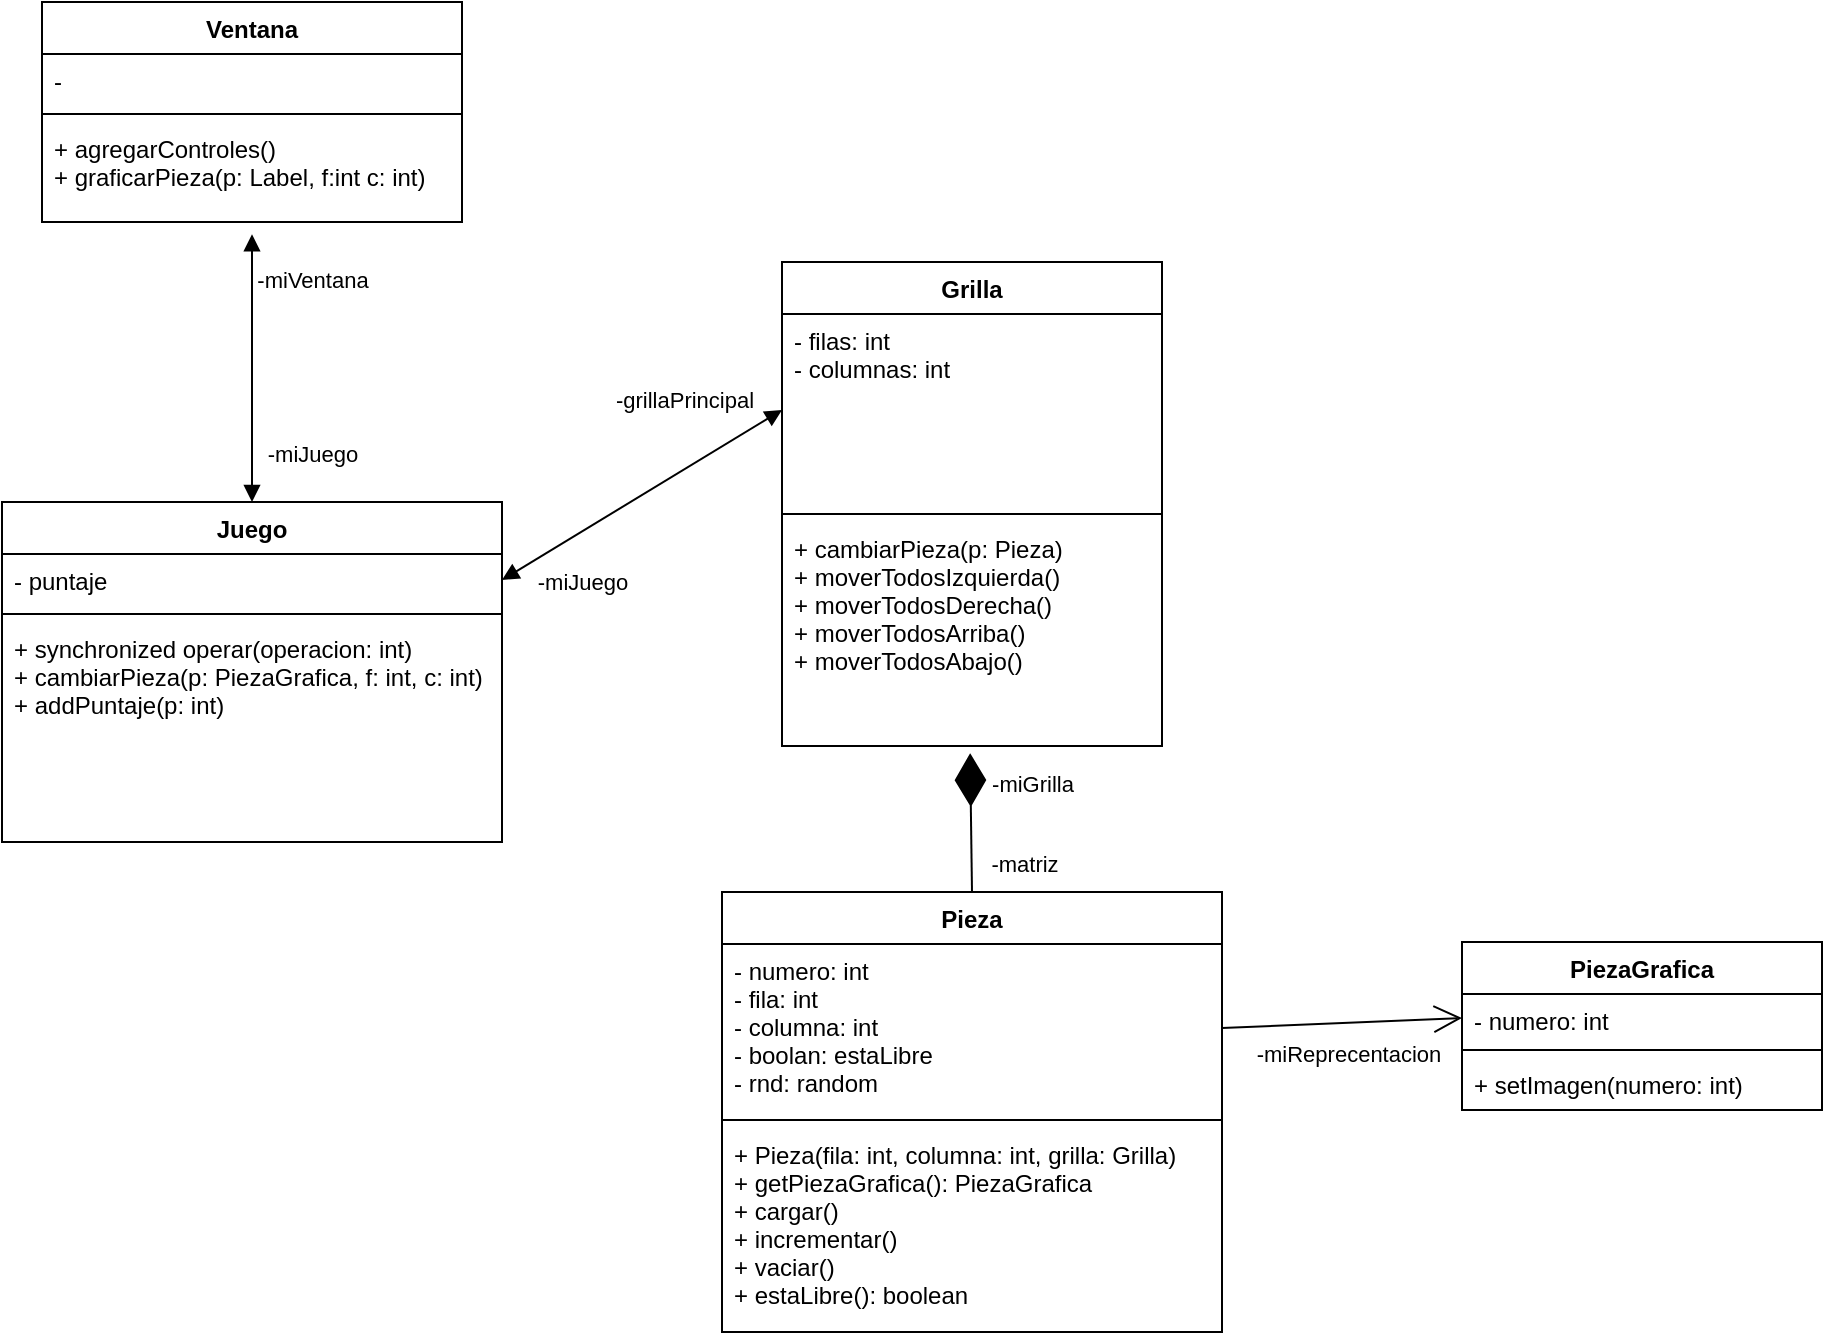 <mxfile version="15.5.2" type="device"><diagram id="C5RBs43oDa-KdzZeNtuy" name="Page-1"><mxGraphModel dx="439" dy="481" grid="1" gridSize="10" guides="1" tooltips="1" connect="1" arrows="1" fold="1" page="1" pageScale="1" pageWidth="827" pageHeight="1169" math="0" shadow="0"><root><mxCell id="WIyWlLk6GJQsqaUBKTNV-0"/><mxCell id="WIyWlLk6GJQsqaUBKTNV-1" parent="WIyWlLk6GJQsqaUBKTNV-0"/><mxCell id="1CvyE3auWk7zarqkNsog-0" value="Juego" style="swimlane;fontStyle=1;align=center;verticalAlign=top;childLayout=stackLayout;horizontal=1;startSize=26;horizontalStack=0;resizeParent=1;resizeParentMax=0;resizeLast=0;collapsible=1;marginBottom=0;" parent="WIyWlLk6GJQsqaUBKTNV-1" vertex="1"><mxGeometry x="90" y="390" width="250" height="170" as="geometry"/></mxCell><mxCell id="1CvyE3auWk7zarqkNsog-1" value="- puntaje" style="text;strokeColor=none;fillColor=none;align=left;verticalAlign=top;spacingLeft=4;spacingRight=4;overflow=hidden;rotatable=0;points=[[0,0.5],[1,0.5]];portConstraint=eastwest;" parent="1CvyE3auWk7zarqkNsog-0" vertex="1"><mxGeometry y="26" width="250" height="26" as="geometry"/></mxCell><mxCell id="1CvyE3auWk7zarqkNsog-2" value="" style="line;strokeWidth=1;fillColor=none;align=left;verticalAlign=middle;spacingTop=-1;spacingLeft=3;spacingRight=3;rotatable=0;labelPosition=right;points=[];portConstraint=eastwest;" parent="1CvyE3auWk7zarqkNsog-0" vertex="1"><mxGeometry y="52" width="250" height="8" as="geometry"/></mxCell><mxCell id="1CvyE3auWk7zarqkNsog-3" value="+ synchronized operar(operacion: int)&#10;+ cambiarPieza(p: PiezaGrafica, f: int, c: int)&#10;+ addPuntaje(p: int)" style="text;strokeColor=none;fillColor=none;align=left;verticalAlign=top;spacingLeft=4;spacingRight=4;overflow=hidden;rotatable=0;points=[[0,0.5],[1,0.5]];portConstraint=eastwest;" parent="1CvyE3auWk7zarqkNsog-0" vertex="1"><mxGeometry y="60" width="250" height="110" as="geometry"/></mxCell><mxCell id="1CvyE3auWk7zarqkNsog-4" value="Ventana" style="swimlane;fontStyle=1;align=center;verticalAlign=top;childLayout=stackLayout;horizontal=1;startSize=26;horizontalStack=0;resizeParent=1;resizeParentMax=0;resizeLast=0;collapsible=1;marginBottom=0;" parent="WIyWlLk6GJQsqaUBKTNV-1" vertex="1"><mxGeometry x="110" y="140" width="210" height="110" as="geometry"/></mxCell><mxCell id="1CvyE3auWk7zarqkNsog-5" value="-" style="text;strokeColor=none;fillColor=none;align=left;verticalAlign=top;spacingLeft=4;spacingRight=4;overflow=hidden;rotatable=0;points=[[0,0.5],[1,0.5]];portConstraint=eastwest;" parent="1CvyE3auWk7zarqkNsog-4" vertex="1"><mxGeometry y="26" width="210" height="26" as="geometry"/></mxCell><mxCell id="1CvyE3auWk7zarqkNsog-6" value="" style="line;strokeWidth=1;fillColor=none;align=left;verticalAlign=middle;spacingTop=-1;spacingLeft=3;spacingRight=3;rotatable=0;labelPosition=right;points=[];portConstraint=eastwest;" parent="1CvyE3auWk7zarqkNsog-4" vertex="1"><mxGeometry y="52" width="210" height="8" as="geometry"/></mxCell><mxCell id="1CvyE3auWk7zarqkNsog-7" value="+ agregarControles()&#10;+ graficarPieza(p: Label, f:int c: int)" style="text;strokeColor=none;fillColor=none;align=left;verticalAlign=top;spacingLeft=4;spacingRight=4;overflow=hidden;rotatable=0;points=[[0,0.5],[1,0.5]];portConstraint=eastwest;" parent="1CvyE3auWk7zarqkNsog-4" vertex="1"><mxGeometry y="60" width="210" height="50" as="geometry"/></mxCell><mxCell id="1CvyE3auWk7zarqkNsog-8" value="Grilla" style="swimlane;fontStyle=1;align=center;verticalAlign=top;childLayout=stackLayout;horizontal=1;startSize=26;horizontalStack=0;resizeParent=1;resizeParentMax=0;resizeLast=0;collapsible=1;marginBottom=0;" parent="WIyWlLk6GJQsqaUBKTNV-1" vertex="1"><mxGeometry x="480" y="270" width="190" height="242" as="geometry"/></mxCell><mxCell id="1CvyE3auWk7zarqkNsog-9" value="- filas: int&#10;- columnas: int" style="text;strokeColor=none;fillColor=none;align=left;verticalAlign=top;spacingLeft=4;spacingRight=4;overflow=hidden;rotatable=0;points=[[0,0.5],[1,0.5]];portConstraint=eastwest;" parent="1CvyE3auWk7zarqkNsog-8" vertex="1"><mxGeometry y="26" width="190" height="96" as="geometry"/></mxCell><mxCell id="1CvyE3auWk7zarqkNsog-10" value="" style="line;strokeWidth=1;fillColor=none;align=left;verticalAlign=middle;spacingTop=-1;spacingLeft=3;spacingRight=3;rotatable=0;labelPosition=right;points=[];portConstraint=eastwest;" parent="1CvyE3auWk7zarqkNsog-8" vertex="1"><mxGeometry y="122" width="190" height="8" as="geometry"/></mxCell><mxCell id="1CvyE3auWk7zarqkNsog-11" value="+ cambiarPieza(p: Pieza)&#10;+ moverTodosIzquierda()&#10;+ moverTodosDerecha()&#10;+ moverTodosArriba()&#10;+ moverTodosAbajo()" style="text;strokeColor=none;fillColor=none;align=left;verticalAlign=top;spacingLeft=4;spacingRight=4;overflow=hidden;rotatable=0;points=[[0,0.5],[1,0.5]];portConstraint=eastwest;" parent="1CvyE3auWk7zarqkNsog-8" vertex="1"><mxGeometry y="130" width="190" height="112" as="geometry"/></mxCell><mxCell id="1CvyE3auWk7zarqkNsog-19" value="" style="endArrow=block;startArrow=block;endFill=1;startFill=1;html=1;rounded=0;entryX=0.5;entryY=1.122;entryDx=0;entryDy=0;entryPerimeter=0;exitX=0.5;exitY=0;exitDx=0;exitDy=0;" parent="WIyWlLk6GJQsqaUBKTNV-1" source="1CvyE3auWk7zarqkNsog-0" target="1CvyE3auWk7zarqkNsog-7" edge="1"><mxGeometry width="160" relative="1" as="geometry"><mxPoint x="505" y="390" as="sourcePoint"/><mxPoint x="665" y="390" as="targetPoint"/></mxGeometry></mxCell><mxCell id="1CvyE3auWk7zarqkNsog-21" value="-miVentana" style="edgeLabel;html=1;align=center;verticalAlign=middle;resizable=0;points=[];" parent="1CvyE3auWk7zarqkNsog-19" vertex="1" connectable="0"><mxGeometry x="0.658" relative="1" as="geometry"><mxPoint x="30" as="offset"/></mxGeometry></mxCell><mxCell id="1CvyE3auWk7zarqkNsog-22" value="-miJuego" style="edgeLabel;html=1;align=center;verticalAlign=middle;resizable=0;points=[];" parent="1CvyE3auWk7zarqkNsog-19" vertex="1" connectable="0"><mxGeometry x="-0.535" relative="1" as="geometry"><mxPoint x="30" y="7" as="offset"/></mxGeometry></mxCell><mxCell id="1CvyE3auWk7zarqkNsog-20" value="" style="endArrow=block;startArrow=block;endFill=1;startFill=1;html=1;rounded=0;exitX=1;exitY=0.5;exitDx=0;exitDy=0;entryX=0;entryY=0.5;entryDx=0;entryDy=0;" parent="WIyWlLk6GJQsqaUBKTNV-1" source="1CvyE3auWk7zarqkNsog-1" target="1CvyE3auWk7zarqkNsog-9" edge="1"><mxGeometry width="160" relative="1" as="geometry"><mxPoint x="480" y="360" as="sourcePoint"/><mxPoint x="640" y="360" as="targetPoint"/></mxGeometry></mxCell><mxCell id="1CvyE3auWk7zarqkNsog-23" value="-miJuego" style="edgeLabel;html=1;align=center;verticalAlign=middle;resizable=0;points=[];" parent="1CvyE3auWk7zarqkNsog-20" vertex="1" connectable="0"><mxGeometry x="-0.718" y="1" relative="1" as="geometry"><mxPoint x="21" y="14" as="offset"/></mxGeometry></mxCell><mxCell id="1CvyE3auWk7zarqkNsog-24" value="-grillaPrincipal" style="edgeLabel;html=1;align=center;verticalAlign=middle;resizable=0;points=[];" parent="1CvyE3auWk7zarqkNsog-20" vertex="1" connectable="0"><mxGeometry x="0.659" y="-2" relative="1" as="geometry"><mxPoint x="-27" y="-21" as="offset"/></mxGeometry></mxCell><mxCell id="1CvyE3auWk7zarqkNsog-25" value="Pieza" style="swimlane;fontStyle=1;align=center;verticalAlign=top;childLayout=stackLayout;horizontal=1;startSize=26;horizontalStack=0;resizeParent=1;resizeParentMax=0;resizeLast=0;collapsible=1;marginBottom=0;" parent="WIyWlLk6GJQsqaUBKTNV-1" vertex="1"><mxGeometry x="450" y="585" width="250" height="220" as="geometry"/></mxCell><mxCell id="1CvyE3auWk7zarqkNsog-26" value="- numero: int&#10;- fila: int&#10;- columna: int&#10;- boolan: estaLibre&#10;- rnd: random" style="text;strokeColor=none;fillColor=none;align=left;verticalAlign=top;spacingLeft=4;spacingRight=4;overflow=hidden;rotatable=0;points=[[0,0.5],[1,0.5]];portConstraint=eastwest;" parent="1CvyE3auWk7zarqkNsog-25" vertex="1"><mxGeometry y="26" width="250" height="84" as="geometry"/></mxCell><mxCell id="1CvyE3auWk7zarqkNsog-27" value="" style="line;strokeWidth=1;fillColor=none;align=left;verticalAlign=middle;spacingTop=-1;spacingLeft=3;spacingRight=3;rotatable=0;labelPosition=right;points=[];portConstraint=eastwest;" parent="1CvyE3auWk7zarqkNsog-25" vertex="1"><mxGeometry y="110" width="250" height="8" as="geometry"/></mxCell><mxCell id="1CvyE3auWk7zarqkNsog-28" value="+ Pieza(fila: int, columna: int, grilla: Grilla)&#10;+ getPiezaGrafica(): PiezaGrafica&#10;+ cargar()&#10;+ incrementar()&#10;+ vaciar()&#10;+ estaLibre(): boolean" style="text;strokeColor=none;fillColor=none;align=left;verticalAlign=top;spacingLeft=4;spacingRight=4;overflow=hidden;rotatable=0;points=[[0,0.5],[1,0.5]];portConstraint=eastwest;" parent="1CvyE3auWk7zarqkNsog-25" vertex="1"><mxGeometry y="118" width="250" height="102" as="geometry"/></mxCell><mxCell id="1CvyE3auWk7zarqkNsog-43" value="PiezaGrafica" style="swimlane;fontStyle=1;align=center;verticalAlign=top;childLayout=stackLayout;horizontal=1;startSize=26;horizontalStack=0;resizeParent=1;resizeParentMax=0;resizeLast=0;collapsible=1;marginBottom=0;" parent="WIyWlLk6GJQsqaUBKTNV-1" vertex="1"><mxGeometry x="820" y="610" width="180" height="84" as="geometry"/></mxCell><mxCell id="1CvyE3auWk7zarqkNsog-44" value="- numero: int" style="text;strokeColor=none;fillColor=none;align=left;verticalAlign=top;spacingLeft=4;spacingRight=4;overflow=hidden;rotatable=0;points=[[0,0.5],[1,0.5]];portConstraint=eastwest;" parent="1CvyE3auWk7zarqkNsog-43" vertex="1"><mxGeometry y="26" width="180" height="24" as="geometry"/></mxCell><mxCell id="1CvyE3auWk7zarqkNsog-45" value="" style="line;strokeWidth=1;fillColor=none;align=left;verticalAlign=middle;spacingTop=-1;spacingLeft=3;spacingRight=3;rotatable=0;labelPosition=right;points=[];portConstraint=eastwest;" parent="1CvyE3auWk7zarqkNsog-43" vertex="1"><mxGeometry y="50" width="180" height="8" as="geometry"/></mxCell><mxCell id="1CvyE3auWk7zarqkNsog-46" value="+ setImagen(numero: int)" style="text;strokeColor=none;fillColor=none;align=left;verticalAlign=top;spacingLeft=4;spacingRight=4;overflow=hidden;rotatable=0;points=[[0,0.5],[1,0.5]];portConstraint=eastwest;" parent="1CvyE3auWk7zarqkNsog-43" vertex="1"><mxGeometry y="58" width="180" height="26" as="geometry"/></mxCell><mxCell id="1CvyE3auWk7zarqkNsog-47" value="" style="endArrow=open;endFill=1;endSize=12;html=1;rounded=0;exitX=1;exitY=0.5;exitDx=0;exitDy=0;entryX=0;entryY=0.5;entryDx=0;entryDy=0;" parent="WIyWlLk6GJQsqaUBKTNV-1" source="1CvyE3auWk7zarqkNsog-26" target="1CvyE3auWk7zarqkNsog-44" edge="1"><mxGeometry width="160" relative="1" as="geometry"><mxPoint x="570" y="552" as="sourcePoint"/><mxPoint x="569.52" y="459.376" as="targetPoint"/></mxGeometry></mxCell><mxCell id="1CvyE3auWk7zarqkNsog-48" value="-miReprecentacion" style="edgeLabel;html=1;align=center;verticalAlign=middle;resizable=0;points=[];" parent="1CvyE3auWk7zarqkNsog-47" vertex="1" connectable="0"><mxGeometry x="0.394" y="-2" relative="1" as="geometry"><mxPoint x="-21" y="14" as="offset"/></mxGeometry></mxCell><mxCell id="tuwKtRQhqHt_X08flQrm-0" value="" style="endArrow=diamondThin;endFill=1;endSize=24;html=1;rounded=0;exitX=0.5;exitY=0;exitDx=0;exitDy=0;entryX=0.495;entryY=1.032;entryDx=0;entryDy=0;entryPerimeter=0;" edge="1" parent="WIyWlLk6GJQsqaUBKTNV-1" source="1CvyE3auWk7zarqkNsog-25" target="1CvyE3auWk7zarqkNsog-11"><mxGeometry width="160" relative="1" as="geometry"><mxPoint x="570" y="490" as="sourcePoint"/><mxPoint x="730" y="490" as="targetPoint"/></mxGeometry></mxCell><mxCell id="tuwKtRQhqHt_X08flQrm-1" value="-miGrilla" style="edgeLabel;html=1;align=center;verticalAlign=middle;resizable=0;points=[];" vertex="1" connectable="0" parent="tuwKtRQhqHt_X08flQrm-0"><mxGeometry x="0.567" y="-4" relative="1" as="geometry"><mxPoint x="26" as="offset"/></mxGeometry></mxCell><mxCell id="tuwKtRQhqHt_X08flQrm-2" value="-matriz" style="edgeLabel;html=1;align=center;verticalAlign=middle;resizable=0;points=[];" vertex="1" connectable="0" parent="tuwKtRQhqHt_X08flQrm-0"><mxGeometry x="0.548" relative="1" as="geometry"><mxPoint x="26" y="39" as="offset"/></mxGeometry></mxCell></root></mxGraphModel></diagram></mxfile>